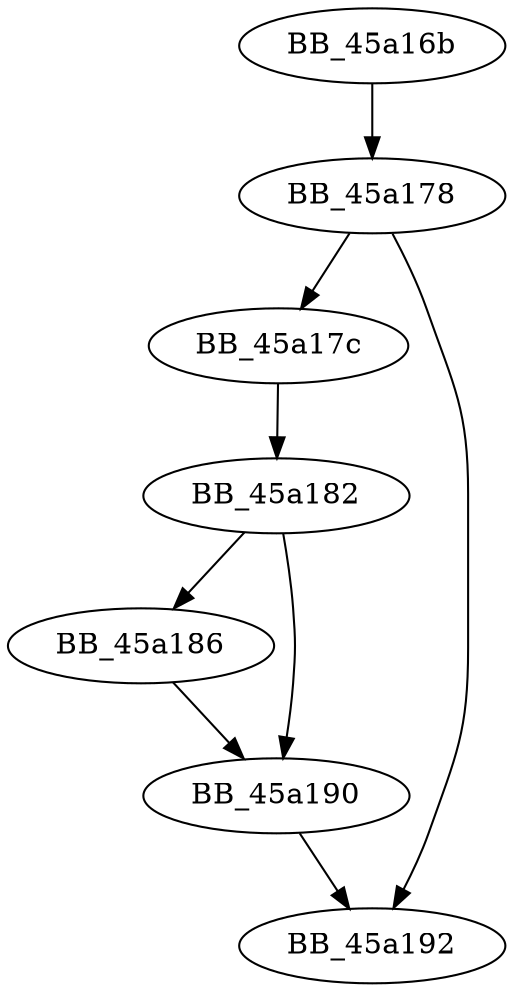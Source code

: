 DiGraph sub_45A16B{
BB_45a16b->BB_45a178
BB_45a178->BB_45a17c
BB_45a178->BB_45a192
BB_45a17c->BB_45a182
BB_45a182->BB_45a186
BB_45a182->BB_45a190
BB_45a186->BB_45a190
BB_45a190->BB_45a192
}
